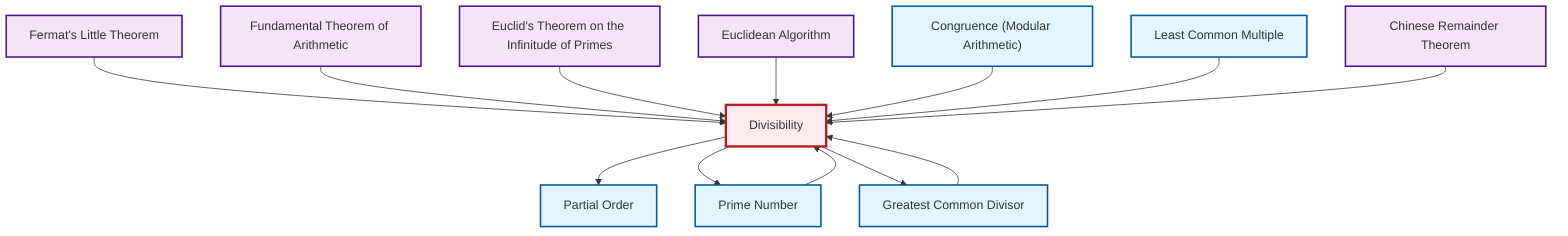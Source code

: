 graph TD
    classDef definition fill:#e1f5fe,stroke:#01579b,stroke-width:2px
    classDef theorem fill:#f3e5f5,stroke:#4a148c,stroke-width:2px
    classDef axiom fill:#fff3e0,stroke:#e65100,stroke-width:2px
    classDef example fill:#e8f5e9,stroke:#1b5e20,stroke-width:2px
    classDef current fill:#ffebee,stroke:#b71c1c,stroke-width:3px
    def-lcm["Least Common Multiple"]:::definition
    thm-euclid-infinitude-primes["Euclid's Theorem on the Infinitude of Primes"]:::theorem
    thm-fermat-little["Fermat's Little Theorem"]:::theorem
    def-congruence["Congruence (Modular Arithmetic)"]:::definition
    def-partial-order["Partial Order"]:::definition
    thm-euclidean-algorithm["Euclidean Algorithm"]:::theorem
    thm-fundamental-arithmetic["Fundamental Theorem of Arithmetic"]:::theorem
    thm-chinese-remainder["Chinese Remainder Theorem"]:::theorem
    def-prime["Prime Number"]:::definition
    def-divisibility["Divisibility"]:::definition
    def-gcd["Greatest Common Divisor"]:::definition
    thm-fermat-little --> def-divisibility
    thm-fundamental-arithmetic --> def-divisibility
    def-divisibility --> def-partial-order
    def-gcd --> def-divisibility
    def-divisibility --> def-prime
    def-prime --> def-divisibility
    thm-euclid-infinitude-primes --> def-divisibility
    thm-euclidean-algorithm --> def-divisibility
    def-congruence --> def-divisibility
    def-divisibility --> def-gcd
    def-lcm --> def-divisibility
    thm-chinese-remainder --> def-divisibility
    class def-divisibility current